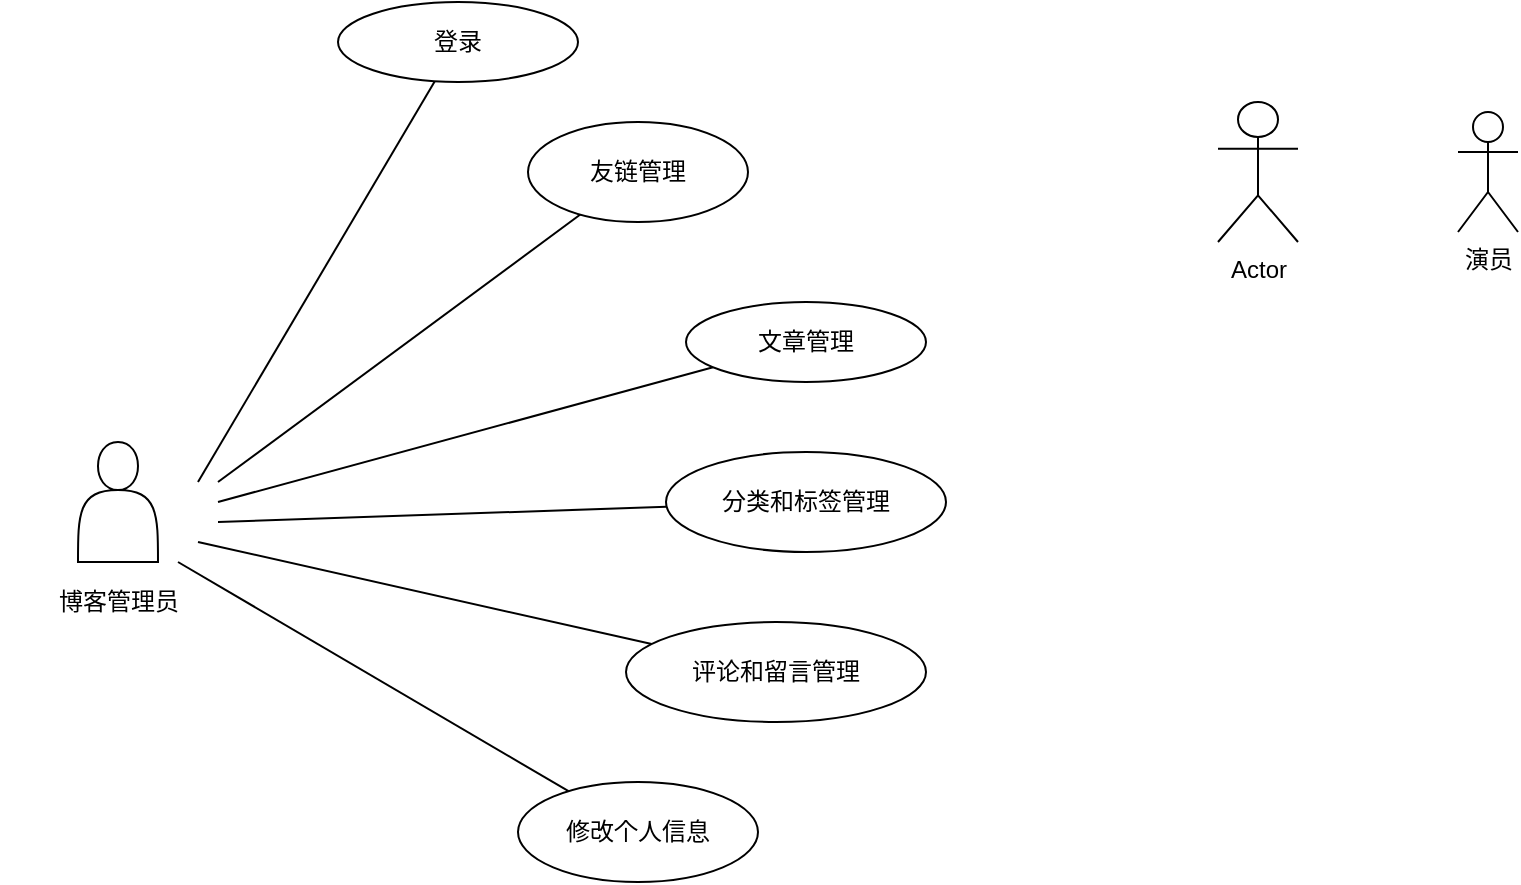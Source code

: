 <mxfile version="14.4.2" type="github">
  <diagram id="IwGMdRl-XMMmxUhOd_cV" name="Page-1">
    <mxGraphModel dx="1386" dy="719" grid="0" gridSize="10" guides="1" tooltips="1" connect="1" arrows="1" fold="1" page="1" pageScale="1" pageWidth="827" pageHeight="1169" math="0" shadow="0">
      <root>
        <mxCell id="0" />
        <mxCell id="1" parent="0" />
        <mxCell id="C25jqHnKAn-ZWBIgcuKG-1" value="&lt;font style=&quot;vertical-align: inherit&quot;&gt;&lt;font style=&quot;vertical-align: inherit&quot;&gt;&lt;font style=&quot;vertical-align: inherit&quot;&gt;&lt;font style=&quot;vertical-align: inherit&quot;&gt;演员&lt;/font&gt;&lt;/font&gt;&lt;/font&gt;&lt;/font&gt;" style="shape=umlActor;verticalLabelPosition=bottom;verticalAlign=top;html=1;outlineConnect=0;" vertex="1" parent="1">
          <mxGeometry x="740" y="135" width="30" height="60" as="geometry" />
        </mxCell>
        <mxCell id="C25jqHnKAn-ZWBIgcuKG-4" value="" style="endArrow=none;html=1;" edge="1" parent="1" target="C25jqHnKAn-ZWBIgcuKG-5">
          <mxGeometry width="50" height="50" relative="1" as="geometry">
            <mxPoint x="110" y="320" as="sourcePoint" />
            <mxPoint x="160" y="270" as="targetPoint" />
          </mxGeometry>
        </mxCell>
        <mxCell id="C25jqHnKAn-ZWBIgcuKG-5" value="登录" style="ellipse;whiteSpace=wrap;html=1;" vertex="1" parent="1">
          <mxGeometry x="180" y="80" width="120" height="40" as="geometry" />
        </mxCell>
        <mxCell id="C25jqHnKAn-ZWBIgcuKG-8" value="" style="endArrow=none;html=1;" edge="1" parent="1" target="C25jqHnKAn-ZWBIgcuKG-9">
          <mxGeometry width="50" height="50" relative="1" as="geometry">
            <mxPoint x="120" y="330" as="sourcePoint" />
            <mxPoint x="270" y="310" as="targetPoint" />
          </mxGeometry>
        </mxCell>
        <mxCell id="C25jqHnKAn-ZWBIgcuKG-9" value="文章管理" style="ellipse;whiteSpace=wrap;html=1;" vertex="1" parent="1">
          <mxGeometry x="354" y="230" width="120" height="40" as="geometry" />
        </mxCell>
        <mxCell id="C25jqHnKAn-ZWBIgcuKG-18" value="" style="endArrow=none;html=1;" edge="1" parent="1" target="C25jqHnKAn-ZWBIgcuKG-19">
          <mxGeometry width="50" height="50" relative="1" as="geometry">
            <mxPoint x="120" y="340" as="sourcePoint" />
            <mxPoint x="300" y="330" as="targetPoint" />
          </mxGeometry>
        </mxCell>
        <mxCell id="C25jqHnKAn-ZWBIgcuKG-19" value="&lt;font style=&quot;vertical-align: inherit&quot;&gt;&lt;font style=&quot;vertical-align: inherit&quot;&gt;分类和标签管理&lt;/font&gt;&lt;/font&gt;" style="ellipse;whiteSpace=wrap;html=1;" vertex="1" parent="1">
          <mxGeometry x="344" y="305" width="140" height="50" as="geometry" />
        </mxCell>
        <mxCell id="C25jqHnKAn-ZWBIgcuKG-20" value="" style="endArrow=none;html=1;" edge="1" parent="1" target="C25jqHnKAn-ZWBIgcuKG-21">
          <mxGeometry width="50" height="50" relative="1" as="geometry">
            <mxPoint x="110" y="350" as="sourcePoint" />
            <mxPoint x="260" y="390" as="targetPoint" />
          </mxGeometry>
        </mxCell>
        <mxCell id="C25jqHnKAn-ZWBIgcuKG-21" value="&lt;font style=&quot;vertical-align: inherit&quot;&gt;&lt;font style=&quot;vertical-align: inherit&quot;&gt;评论和留言管理&lt;/font&gt;&lt;/font&gt;" style="ellipse;whiteSpace=wrap;html=1;" vertex="1" parent="1">
          <mxGeometry x="324" y="390" width="150" height="50" as="geometry" />
        </mxCell>
        <mxCell id="C25jqHnKAn-ZWBIgcuKG-28" value="" style="endArrow=none;html=1;" edge="1" parent="1" target="C25jqHnKAn-ZWBIgcuKG-29">
          <mxGeometry width="50" height="50" relative="1" as="geometry">
            <mxPoint x="100" y="360" as="sourcePoint" />
            <mxPoint x="120" y="370" as="targetPoint" />
          </mxGeometry>
        </mxCell>
        <mxCell id="C25jqHnKAn-ZWBIgcuKG-29" value="&lt;font style=&quot;vertical-align: inherit&quot;&gt;&lt;font style=&quot;vertical-align: inherit&quot;&gt;修改个人信息&lt;/font&gt;&lt;/font&gt;" style="ellipse;whiteSpace=wrap;html=1;" vertex="1" parent="1">
          <mxGeometry x="270" y="470" width="120" height="50" as="geometry" />
        </mxCell>
        <mxCell id="C25jqHnKAn-ZWBIgcuKG-30" value="" style="endArrow=none;html=1;" edge="1" parent="1" target="C25jqHnKAn-ZWBIgcuKG-31">
          <mxGeometry width="50" height="50" relative="1" as="geometry">
            <mxPoint x="120" y="320" as="sourcePoint" />
            <mxPoint x="230" y="200" as="targetPoint" />
          </mxGeometry>
        </mxCell>
        <mxCell id="C25jqHnKAn-ZWBIgcuKG-31" value="&lt;font style=&quot;vertical-align: inherit&quot;&gt;&lt;font style=&quot;vertical-align: inherit&quot;&gt;友链管理&lt;/font&gt;&lt;/font&gt;" style="ellipse;whiteSpace=wrap;html=1;" vertex="1" parent="1">
          <mxGeometry x="275" y="140" width="110" height="50" as="geometry" />
        </mxCell>
        <object label="Actor" id="C25jqHnKAn-ZWBIgcuKG-45">
          <mxCell style="shape=umlActor;verticalLabelPosition=bottom;verticalAlign=top;html=1;outlineConnect=0;" vertex="1" parent="1">
            <mxGeometry x="620" y="130" width="40" height="70" as="geometry" />
          </mxCell>
        </object>
        <mxCell id="C25jqHnKAn-ZWBIgcuKG-46" value="" style="shape=actor;whiteSpace=wrap;html=1;" vertex="1" parent="1">
          <mxGeometry x="50" y="300" width="40" height="60" as="geometry" />
        </mxCell>
        <mxCell id="C25jqHnKAn-ZWBIgcuKG-47" value="博客管理员" style="text;html=1;strokeColor=none;fillColor=none;align=center;verticalAlign=middle;whiteSpace=wrap;rounded=0;" vertex="1" parent="1">
          <mxGeometry x="11.5" y="370" width="117" height="20" as="geometry" />
        </mxCell>
      </root>
    </mxGraphModel>
  </diagram>
</mxfile>
